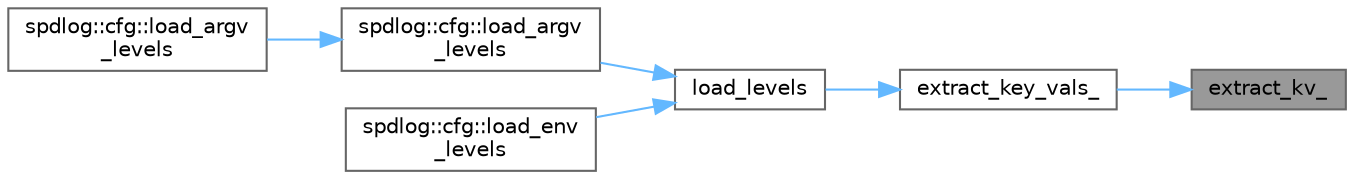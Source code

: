 digraph "extract_kv_"
{
 // LATEX_PDF_SIZE
  bgcolor="transparent";
  edge [fontname=Helvetica,fontsize=10,labelfontname=Helvetica,labelfontsize=10];
  node [fontname=Helvetica,fontsize=10,shape=box,height=0.2,width=0.4];
  rankdir="RL";
  Node1 [id="Node000001",label="extract_kv_",height=0.2,width=0.4,color="gray40", fillcolor="grey60", style="filled", fontcolor="black",tooltip=" "];
  Node1 -> Node2 [id="edge1_Node000001_Node000002",dir="back",color="steelblue1",style="solid",tooltip=" "];
  Node2 [id="Node000002",label="extract_key_vals_",height=0.2,width=0.4,color="grey40", fillcolor="white", style="filled",URL="$namespacespdlog_1_1cfg_1_1helpers.html#a0e1569e2408979a32fb7ba44799bf8f1",tooltip=" "];
  Node2 -> Node3 [id="edge2_Node000002_Node000003",dir="back",color="steelblue1",style="solid",tooltip=" "];
  Node3 [id="Node000003",label="load_levels",height=0.2,width=0.4,color="grey40", fillcolor="white", style="filled",URL="$namespacespdlog_1_1cfg_1_1helpers.html#a2e663ae1aecd49c4ea3a6aef5d977fc6",tooltip=" "];
  Node3 -> Node4 [id="edge3_Node000003_Node000004",dir="back",color="steelblue1",style="solid",tooltip=" "];
  Node4 [id="Node000004",label="spdlog::cfg::load_argv\l_levels",height=0.2,width=0.4,color="grey40", fillcolor="white", style="filled",URL="$namespacespdlog_1_1cfg.html#ad2192cd649fd5650461252f50b251b8f",tooltip=" "];
  Node4 -> Node5 [id="edge4_Node000004_Node000005",dir="back",color="steelblue1",style="solid",tooltip=" "];
  Node5 [id="Node000005",label="spdlog::cfg::load_argv\l_levels",height=0.2,width=0.4,color="grey40", fillcolor="white", style="filled",URL="$namespacespdlog_1_1cfg.html#ac325290016c8fadda193b9fe8be109f7",tooltip=" "];
  Node3 -> Node6 [id="edge5_Node000003_Node000006",dir="back",color="steelblue1",style="solid",tooltip=" "];
  Node6 [id="Node000006",label="spdlog::cfg::load_env\l_levels",height=0.2,width=0.4,color="grey40", fillcolor="white", style="filled",URL="$namespacespdlog_1_1cfg.html#a9ff1475cac9aaa519d4cdc2fcc3cf7f1",tooltip=" "];
}
